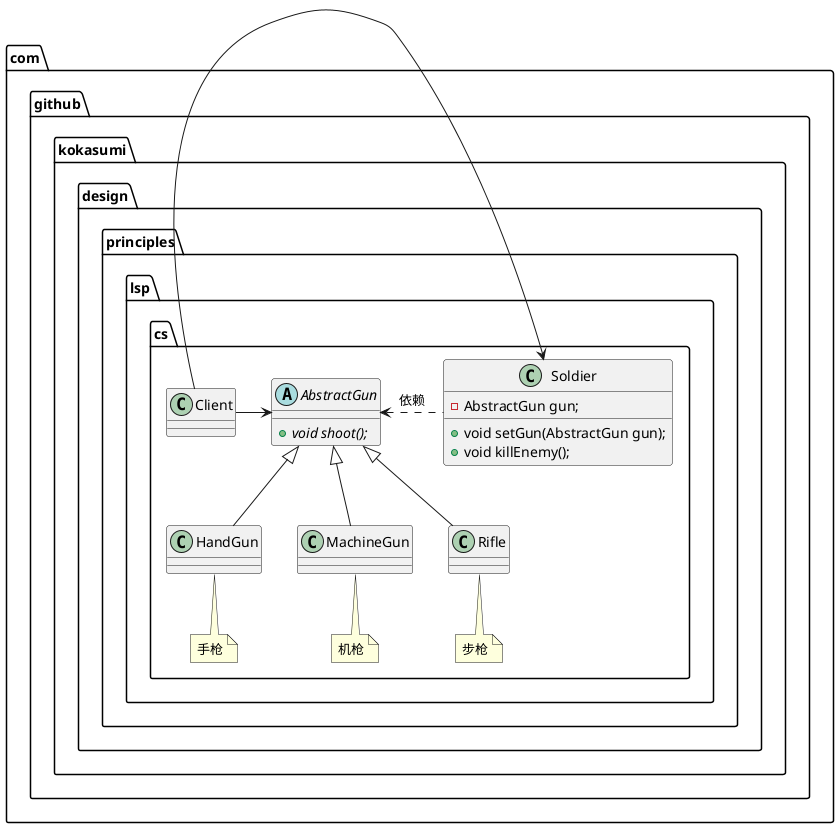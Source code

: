 @startuml
package com.github.kokasumi.design.principles.lsp.cs {
    abstract class AbstractGun {
        + {abstract} void shoot();
    }
    class HandGun extends AbstractGun {}
    note bottom of HandGun: 手枪
    class MachineGun extends AbstractGun {}
    note bottom of MachineGun: 机枪
    class Rifle extends AbstractGun {}
    note bottom of Rifle: 步枪
    class Soldier {
        - AbstractGun gun;
        + void setGun(AbstractGun gun);
        + void killEnemy();
    }
    AbstractGun <...right Soldier: 依赖
    class Client {}
    Soldier <--right Client
    AbstractGun<--left Client
}
@enduml